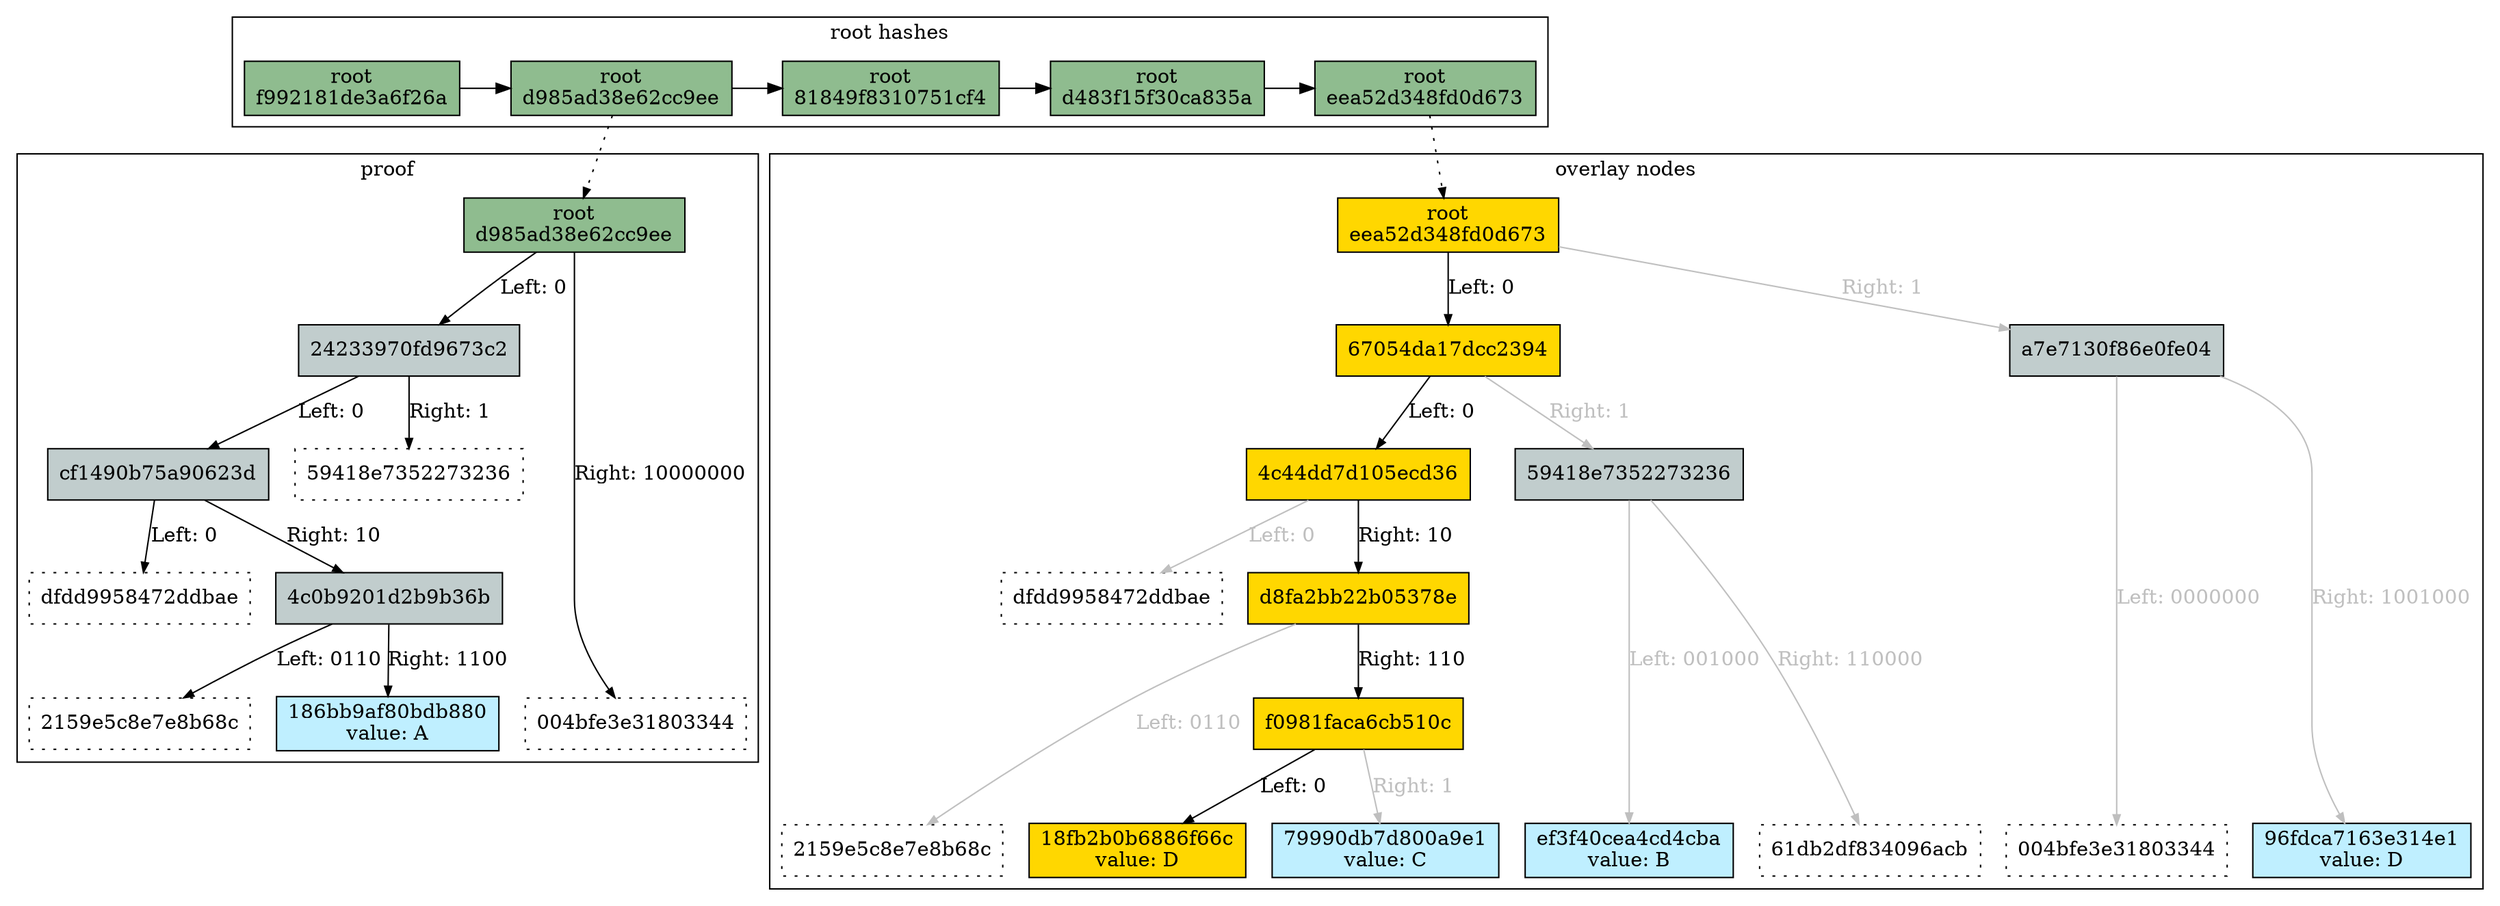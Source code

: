 Digraph overlay {
newrank=true

hd985ad38e62cc9ee -> phd985ad38e62cc9ee [arrowsize=0.7 style=dotted ];
heea52d348fd0d673 -> oheea52d348fd0d673 [arrowsize=0.7 style=dotted ];

Subgraph cluster_roots {
label="root hashes"
rank=same

hf992181de3a6f26a [fillcolor=darkseagreen label="root\nf992181de3a6f26a" shape=box style=filled ];
hd985ad38e62cc9ee [fillcolor=darkseagreen label="root\nd985ad38e62cc9ee" shape=box style=filled ];
h81849f8310751cf4 [fillcolor=darkseagreen label="root\n81849f8310751cf4" shape=box style=filled ];
hd483f15f30ca835a [fillcolor=darkseagreen label="root\nd483f15f30ca835a" shape=box style=filled ];
heea52d348fd0d673 [fillcolor=darkseagreen label="root\neea52d348fd0d673" shape=box style=filled ];
hf992181de3a6f26a -> hd985ad38e62cc9ee [];
hd985ad38e62cc9ee -> h81849f8310751cf4 [];
h81849f8310751cf4 -> hd483f15f30ca835a [];
hd483f15f30ca835a -> heea52d348fd0d673 [];
}


Subgraph cluster_proof {
label=proof

phd985ad38e62cc9ee -> ph24233970fd9673c2 [arrowsize=0.7 label="Left: 0" nojustify=true ];
ph24233970fd9673c2 -> phcf1490b75a90623d [arrowsize=0.7 label="Left: 0" nojustify=true ];
phcf1490b75a90623d -> phdfdd9958472ddbae [arrowsize=0.7 label="Left: 0" nojustify=true ];
phcf1490b75a90623d -> ph4c0b9201d2b9b36b [arrowsize=0.7 label="Right: 10" nojustify=true ];
ph4c0b9201d2b9b36b -> ph2159e5c8e7e8b68c [arrowsize=0.7 label="Left: 0110" nojustify=true ];
ph4c0b9201d2b9b36b -> ph186bb9af80bdb880 [arrowsize=0.7 label="Right: 1100" nojustify=true ];
ph24233970fd9673c2 -> ph59418e7352273236 [arrowsize=0.7 label="Right: 1" nojustify=true ];
phd985ad38e62cc9ee -> ph004bfe3e31803344 [arrowsize=0.7 label="Right: 10000000" nojustify=true ];

Subgraph depth_0 {
rank=same

phd985ad38e62cc9ee [fillcolor=darkseagreen label="root\nd985ad38e62cc9ee" ordering=out shape=box style=filled ];
}


Subgraph depth_1 {
rank=same

ph24233970fd9673c2 [fillcolor=azure3 label="24233970fd9673c2" ordering=out shape=box style=filled ];
}


Subgraph depth_2 {
rank=same

phcf1490b75a90623d [fillcolor=azure3 label="cf1490b75a90623d" ordering=out shape=box style=filled ];
ph59418e7352273236 [label="59418e7352273236" ordering=out shape=box style=dotted ];
}


Subgraph depth_3 {
rank=same

phdfdd9958472ddbae [label="dfdd9958472ddbae" ordering=out shape=box style=dotted ];
}


Subgraph depth_4 {
rank=same

ph4c0b9201d2b9b36b [fillcolor=azure3 label="4c0b9201d2b9b36b" ordering=out shape=box style=filled ];
}


Subgraph depth_256 {
rank=same

ph2159e5c8e7e8b68c [label="2159e5c8e7e8b68c" ordering=out shape=box style=dotted ];
ph186bb9af80bdb880 [fillcolor=lightblue1 label="186bb9af80bdb880\nvalue: A" ordering=out shape=box style=filled ];
ph004bfe3e31803344 [label="004bfe3e31803344" ordering=out shape=box style=dotted ];
}

}


Subgraph cluster_overlay {
label="overlay nodes"

oheea52d348fd0d673 -> oh67054da17dcc2394 [arrowsize=0.7 color=black fontcolor=black label="Left: 0" nojustify=true ];
oh67054da17dcc2394 -> oh4c44dd7d105ecd36 [arrowsize=0.7 color=black fontcolor=black label="Left: 0" nojustify=true ];
oh4c44dd7d105ecd36 -> ohdfdd9958472ddbae [arrowsize=0.7 color=gray75 fontcolor=gray75 label="Left: 0" nojustify=true ];
oh4c44dd7d105ecd36 -> ohd8fa2bb22b05378e [arrowsize=0.7 color=black fontcolor=black label="Right: 10" nojustify=true ];
ohd8fa2bb22b05378e -> oh2159e5c8e7e8b68c [arrowsize=0.7 color=gray75 fontcolor=gray75 label="Left: 0110" nojustify=true ];
ohd8fa2bb22b05378e -> ohf0981faca6cb510c [arrowsize=0.7 color=black fontcolor=black label="Right: 110" nojustify=true ];
ohf0981faca6cb510c -> oh18fb2b0b6886f66c [arrowsize=0.7 color=black fontcolor=black label="Left: 0" nojustify=true ];
ohf0981faca6cb510c -> oh79990db7d800a9e1 [arrowsize=0.7 color=gray75 fontcolor=gray75 label="Right: 1" nojustify=true ];
oh67054da17dcc2394 -> oh59418e7352273236 [arrowsize=0.7 color=gray75 fontcolor=gray75 label="Right: 1" nojustify=true ];
oh59418e7352273236 -> ohef3f40cea4cd4cba [arrowsize=0.7 color=gray75 fontcolor=gray75 label="Left: 001000" nojustify=true ];
oh59418e7352273236 -> oh61db2df834096acb [arrowsize=0.7 color=gray75 fontcolor=gray75 label="Right: 110000" nojustify=true ];
oheea52d348fd0d673 -> oha7e7130f86e0fe04 [arrowsize=0.7 color=gray75 fontcolor=gray75 label="Right: 1" nojustify=true ];
oha7e7130f86e0fe04 -> oh004bfe3e31803344 [arrowsize=0.7 color=gray75 fontcolor=gray75 label="Left: 0000000" nojustify=true ];
oha7e7130f86e0fe04 -> oh96fdca7163e314e1 [arrowsize=0.7 color=gray75 fontcolor=gray75 label="Right: 1001000" nojustify=true ];

Subgraph depth_0 {
rank=same

oheea52d348fd0d673 [fillcolor=gold1 label="root\neea52d348fd0d673" ordering=out shape=box style=filled ];
}


Subgraph depth_1 {
rank=same

oh67054da17dcc2394 [fillcolor=gold1 label="67054da17dcc2394" ordering=out shape=box style=filled ];
oha7e7130f86e0fe04 [fillcolor=azure3 label="a7e7130f86e0fe04" ordering=out shape=box style=filled ];
}


Subgraph depth_2 {
rank=same

oh4c44dd7d105ecd36 [fillcolor=gold1 label="4c44dd7d105ecd36" ordering=out shape=box style=filled ];
oh59418e7352273236 [fillcolor=azure3 label="59418e7352273236" ordering=out shape=box style=filled ];
}


Subgraph depth_3 {
rank=same

ohdfdd9958472ddbae [label="dfdd9958472ddbae" ordering=out shape=box style=dotted ];
}


Subgraph depth_4 {
rank=same

ohd8fa2bb22b05378e [fillcolor=gold1 label="d8fa2bb22b05378e" ordering=out shape=box style=filled ];
}


Subgraph depth_256 {
rank=same

oh2159e5c8e7e8b68c [label="2159e5c8e7e8b68c" ordering=out shape=box style=dotted ];
oh18fb2b0b6886f66c [fillcolor=gold1 label="18fb2b0b6886f66c\nvalue: D" ordering=out shape=box style=filled ];
oh79990db7d800a9e1 [fillcolor=lightblue1 label="79990db7d800a9e1\nvalue: C" ordering=out shape=box style=filled ];
ohef3f40cea4cd4cba [fillcolor=lightblue1 label="ef3f40cea4cd4cba\nvalue: B" ordering=out shape=box style=filled ];
oh61db2df834096acb [label="61db2df834096acb" ordering=out shape=box style=dotted ];
oh004bfe3e31803344 [label="004bfe3e31803344" ordering=out shape=box style=dotted ];
oh96fdca7163e314e1 [fillcolor=lightblue1 label="96fdca7163e314e1\nvalue: D" ordering=out shape=box style=filled ];
}


Subgraph depth_7 {
rank=same

ohf0981faca6cb510c [fillcolor=gold1 label="f0981faca6cb510c" ordering=out shape=box style=filled ];
}

}

}
